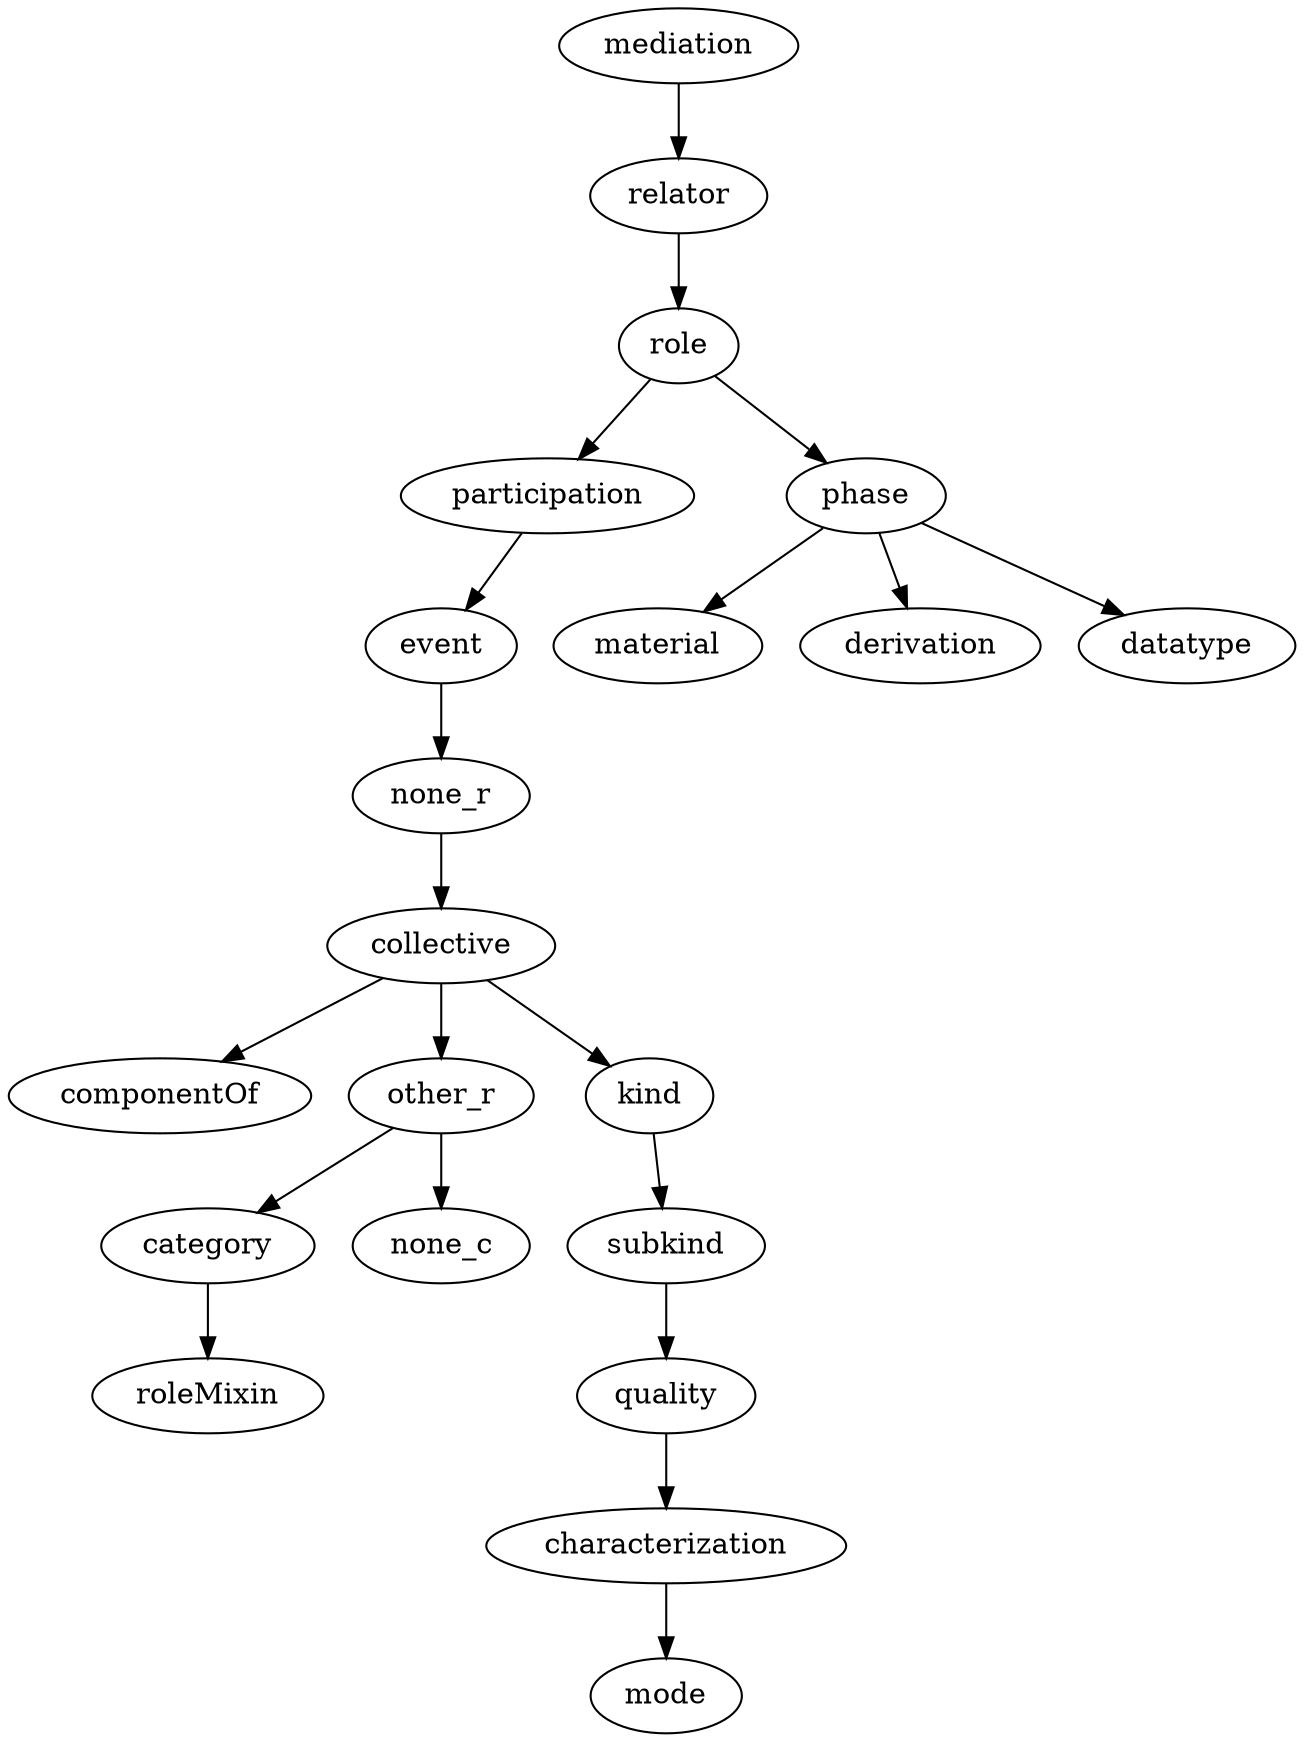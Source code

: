 strict digraph  {
mediation;
relator;
role;
participation;
phase;
event;
none_r;
collective;
componentOf;
other_r;
kind;
subkind;
quality;
material;
derivation;
datatype;
category;
none_c;
characterization;
mode;
roleMixin;
mediation -> relator;
relator -> role;
role -> participation;
role -> phase;
participation -> event;
phase -> material;
phase -> derivation;
phase -> datatype;
event -> none_r;
none_r -> collective;
collective -> componentOf;
collective -> other_r;
collective -> kind;
other_r -> category;
other_r -> none_c;
kind -> subkind;
subkind -> quality;
quality -> characterization;
category -> roleMixin;
characterization -> mode;
}
